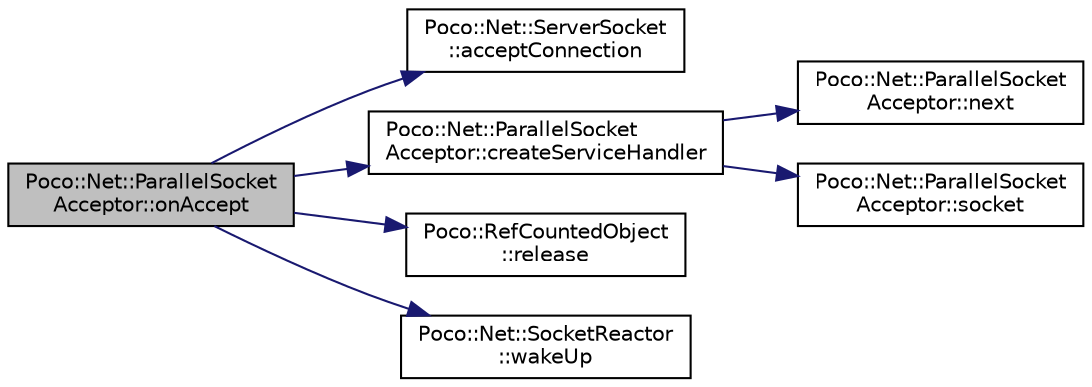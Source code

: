 digraph "Poco::Net::ParallelSocketAcceptor::onAccept"
{
 // LATEX_PDF_SIZE
  edge [fontname="Helvetica",fontsize="10",labelfontname="Helvetica",labelfontsize="10"];
  node [fontname="Helvetica",fontsize="10",shape=record];
  rankdir="LR";
  Node1 [label="Poco::Net::ParallelSocket\lAcceptor::onAccept",height=0.2,width=0.4,color="black", fillcolor="grey75", style="filled", fontcolor="black",tooltip="Accepts connection and creates event handler."];
  Node1 -> Node2 [color="midnightblue",fontsize="10",style="solid",fontname="Helvetica"];
  Node2 [label="Poco::Net::ServerSocket\l::acceptConnection",height=0.2,width=0.4,color="black", fillcolor="white", style="filled",URL="$classPoco_1_1Net_1_1ServerSocket.html#abca3758150ac51011ab0fcec6c31ad39",tooltip=" "];
  Node1 -> Node3 [color="midnightblue",fontsize="10",style="solid",fontname="Helvetica"];
  Node3 [label="Poco::Net::ParallelSocket\lAcceptor::createServiceHandler",height=0.2,width=0.4,color="black", fillcolor="white", style="filled",URL="$classPoco_1_1Net_1_1ParallelSocketAcceptor.html#a6dc105fc3a7187e40c5784fcf24714fc",tooltip=" "];
  Node3 -> Node4 [color="midnightblue",fontsize="10",style="solid",fontname="Helvetica"];
  Node4 [label="Poco::Net::ParallelSocket\lAcceptor::next",height=0.2,width=0.4,color="black", fillcolor="white", style="filled",URL="$classPoco_1_1Net_1_1ParallelSocketAcceptor.html#a354e396e861bdaf4d2639444591ea643",tooltip="Returns reference to the next reactor index."];
  Node3 -> Node5 [color="midnightblue",fontsize="10",style="solid",fontname="Helvetica"];
  Node5 [label="Poco::Net::ParallelSocket\lAcceptor::socket",height=0.2,width=0.4,color="black", fillcolor="white", style="filled",URL="$classPoco_1_1Net_1_1ParallelSocketAcceptor.html#a195fd32427d16fc04bba78c34c766d2f",tooltip="Returns a reference to the SocketAcceptor's socket."];
  Node1 -> Node6 [color="midnightblue",fontsize="10",style="solid",fontname="Helvetica"];
  Node6 [label="Poco::RefCountedObject\l::release",height=0.2,width=0.4,color="black", fillcolor="white", style="filled",URL="$classPoco_1_1RefCountedObject.html#a14bf204923a6ba4b97df6f8fdb9deb72",tooltip="Increments the object's reference count."];
  Node1 -> Node7 [color="midnightblue",fontsize="10",style="solid",fontname="Helvetica"];
  Node7 [label="Poco::Net::SocketReactor\l::wakeUp",height=0.2,width=0.4,color="black", fillcolor="white", style="filled",URL="$classPoco_1_1Net_1_1SocketReactor.html#aac64524d1d1ee6148262e472768fd710",tooltip=" "];
}
